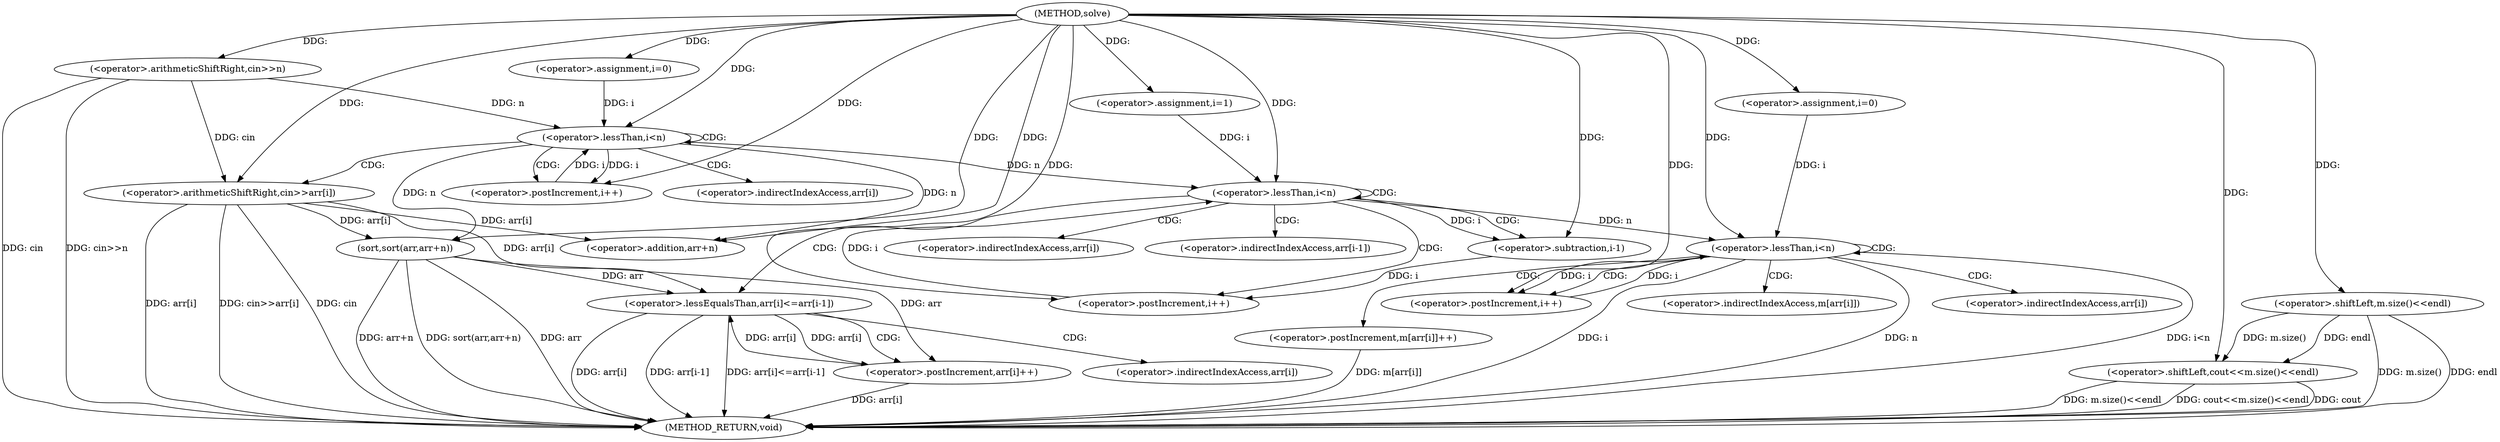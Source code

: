 digraph "solve" {  
"1000101" [label = "(METHOD,solve)" ]
"1000177" [label = "(METHOD_RETURN,void)" ]
"1000104" [label = "(<operator>.arithmeticShiftRight,cin>>n)" ]
"1000125" [label = "(sort,sort(arr,arr+n))" ]
"1000172" [label = "(<operator>.shiftLeft,cout<<m.size()<<endl)" ]
"1000111" [label = "(<operator>.assignment,i=0)" ]
"1000114" [label = "(<operator>.lessThan,i<n)" ]
"1000117" [label = "(<operator>.postIncrement,i++)" ]
"1000132" [label = "(<operator>.assignment,i=1)" ]
"1000135" [label = "(<operator>.lessThan,i<n)" ]
"1000138" [label = "(<operator>.postIncrement,i++)" ]
"1000157" [label = "(<operator>.assignment,i=0)" ]
"1000160" [label = "(<operator>.lessThan,i<n)" ]
"1000163" [label = "(<operator>.postIncrement,i++)" ]
"1000120" [label = "(<operator>.arithmeticShiftRight,cin>>arr[i])" ]
"1000127" [label = "(<operator>.addition,arr+n)" ]
"1000166" [label = "(<operator>.postIncrement,m[arr[i]]++)" ]
"1000174" [label = "(<operator>.shiftLeft,m.size()<<endl)" ]
"1000142" [label = "(<operator>.lessEqualsThan,arr[i]<=arr[i-1])" ]
"1000151" [label = "(<operator>.postIncrement,arr[i]++)" ]
"1000148" [label = "(<operator>.subtraction,i-1)" ]
"1000122" [label = "(<operator>.indirectIndexAccess,arr[i])" ]
"1000167" [label = "(<operator>.indirectIndexAccess,m[arr[i]])" ]
"1000143" [label = "(<operator>.indirectIndexAccess,arr[i])" ]
"1000146" [label = "(<operator>.indirectIndexAccess,arr[i-1])" ]
"1000152" [label = "(<operator>.indirectIndexAccess,arr[i])" ]
"1000169" [label = "(<operator>.indirectIndexAccess,arr[i])" ]
  "1000104" -> "1000177"  [ label = "DDG: cin"] 
  "1000104" -> "1000177"  [ label = "DDG: cin>>n"] 
  "1000125" -> "1000177"  [ label = "DDG: arr"] 
  "1000125" -> "1000177"  [ label = "DDG: arr+n"] 
  "1000125" -> "1000177"  [ label = "DDG: sort(arr,arr+n)"] 
  "1000160" -> "1000177"  [ label = "DDG: i"] 
  "1000160" -> "1000177"  [ label = "DDG: n"] 
  "1000160" -> "1000177"  [ label = "DDG: i<n"] 
  "1000174" -> "1000177"  [ label = "DDG: m.size()"] 
  "1000172" -> "1000177"  [ label = "DDG: m.size()<<endl"] 
  "1000172" -> "1000177"  [ label = "DDG: cout<<m.size()<<endl"] 
  "1000166" -> "1000177"  [ label = "DDG: m[arr[i]]"] 
  "1000142" -> "1000177"  [ label = "DDG: arr[i]"] 
  "1000142" -> "1000177"  [ label = "DDG: arr[i-1]"] 
  "1000142" -> "1000177"  [ label = "DDG: arr[i]<=arr[i-1]"] 
  "1000151" -> "1000177"  [ label = "DDG: arr[i]"] 
  "1000120" -> "1000177"  [ label = "DDG: cin"] 
  "1000120" -> "1000177"  [ label = "DDG: arr[i]"] 
  "1000120" -> "1000177"  [ label = "DDG: cin>>arr[i]"] 
  "1000172" -> "1000177"  [ label = "DDG: cout"] 
  "1000174" -> "1000177"  [ label = "DDG: endl"] 
  "1000101" -> "1000104"  [ label = "DDG: "] 
  "1000101" -> "1000111"  [ label = "DDG: "] 
  "1000120" -> "1000125"  [ label = "DDG: arr[i]"] 
  "1000101" -> "1000125"  [ label = "DDG: "] 
  "1000114" -> "1000125"  [ label = "DDG: n"] 
  "1000101" -> "1000132"  [ label = "DDG: "] 
  "1000101" -> "1000157"  [ label = "DDG: "] 
  "1000101" -> "1000172"  [ label = "DDG: "] 
  "1000174" -> "1000172"  [ label = "DDG: endl"] 
  "1000174" -> "1000172"  [ label = "DDG: m.size()"] 
  "1000111" -> "1000114"  [ label = "DDG: i"] 
  "1000117" -> "1000114"  [ label = "DDG: i"] 
  "1000101" -> "1000114"  [ label = "DDG: "] 
  "1000104" -> "1000114"  [ label = "DDG: n"] 
  "1000114" -> "1000117"  [ label = "DDG: i"] 
  "1000101" -> "1000117"  [ label = "DDG: "] 
  "1000120" -> "1000127"  [ label = "DDG: arr[i]"] 
  "1000101" -> "1000127"  [ label = "DDG: "] 
  "1000114" -> "1000127"  [ label = "DDG: n"] 
  "1000132" -> "1000135"  [ label = "DDG: i"] 
  "1000138" -> "1000135"  [ label = "DDG: i"] 
  "1000101" -> "1000135"  [ label = "DDG: "] 
  "1000114" -> "1000135"  [ label = "DDG: n"] 
  "1000148" -> "1000138"  [ label = "DDG: i"] 
  "1000101" -> "1000138"  [ label = "DDG: "] 
  "1000157" -> "1000160"  [ label = "DDG: i"] 
  "1000163" -> "1000160"  [ label = "DDG: i"] 
  "1000101" -> "1000160"  [ label = "DDG: "] 
  "1000135" -> "1000160"  [ label = "DDG: n"] 
  "1000160" -> "1000163"  [ label = "DDG: i"] 
  "1000101" -> "1000163"  [ label = "DDG: "] 
  "1000101" -> "1000174"  [ label = "DDG: "] 
  "1000104" -> "1000120"  [ label = "DDG: cin"] 
  "1000101" -> "1000120"  [ label = "DDG: "] 
  "1000125" -> "1000142"  [ label = "DDG: arr"] 
  "1000151" -> "1000142"  [ label = "DDG: arr[i]"] 
  "1000120" -> "1000142"  [ label = "DDG: arr[i]"] 
  "1000125" -> "1000151"  [ label = "DDG: arr"] 
  "1000142" -> "1000151"  [ label = "DDG: arr[i]"] 
  "1000135" -> "1000148"  [ label = "DDG: i"] 
  "1000101" -> "1000148"  [ label = "DDG: "] 
  "1000114" -> "1000120"  [ label = "CDG: "] 
  "1000114" -> "1000117"  [ label = "CDG: "] 
  "1000114" -> "1000114"  [ label = "CDG: "] 
  "1000114" -> "1000122"  [ label = "CDG: "] 
  "1000135" -> "1000143"  [ label = "CDG: "] 
  "1000135" -> "1000142"  [ label = "CDG: "] 
  "1000135" -> "1000135"  [ label = "CDG: "] 
  "1000135" -> "1000148"  [ label = "CDG: "] 
  "1000135" -> "1000146"  [ label = "CDG: "] 
  "1000135" -> "1000138"  [ label = "CDG: "] 
  "1000160" -> "1000163"  [ label = "CDG: "] 
  "1000160" -> "1000167"  [ label = "CDG: "] 
  "1000160" -> "1000160"  [ label = "CDG: "] 
  "1000160" -> "1000166"  [ label = "CDG: "] 
  "1000160" -> "1000169"  [ label = "CDG: "] 
  "1000142" -> "1000151"  [ label = "CDG: "] 
  "1000142" -> "1000152"  [ label = "CDG: "] 
}
